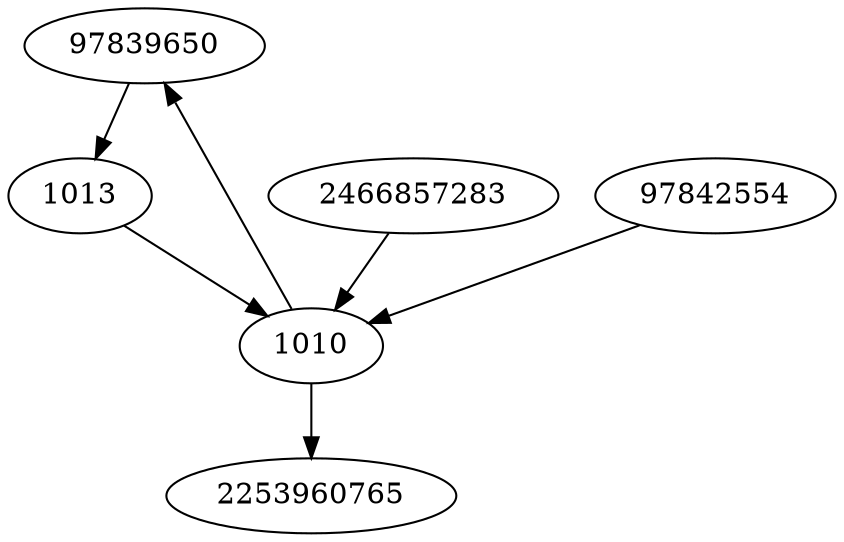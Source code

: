 strict digraph  {
97839650;
2466857283;
1010;
1013;
97842554;
2253960765;
97839650 -> 1013;
2466857283 -> 1010;
1010 -> 97839650;
1010 -> 2253960765;
1013 -> 1010;
97842554 -> 1010;
}
